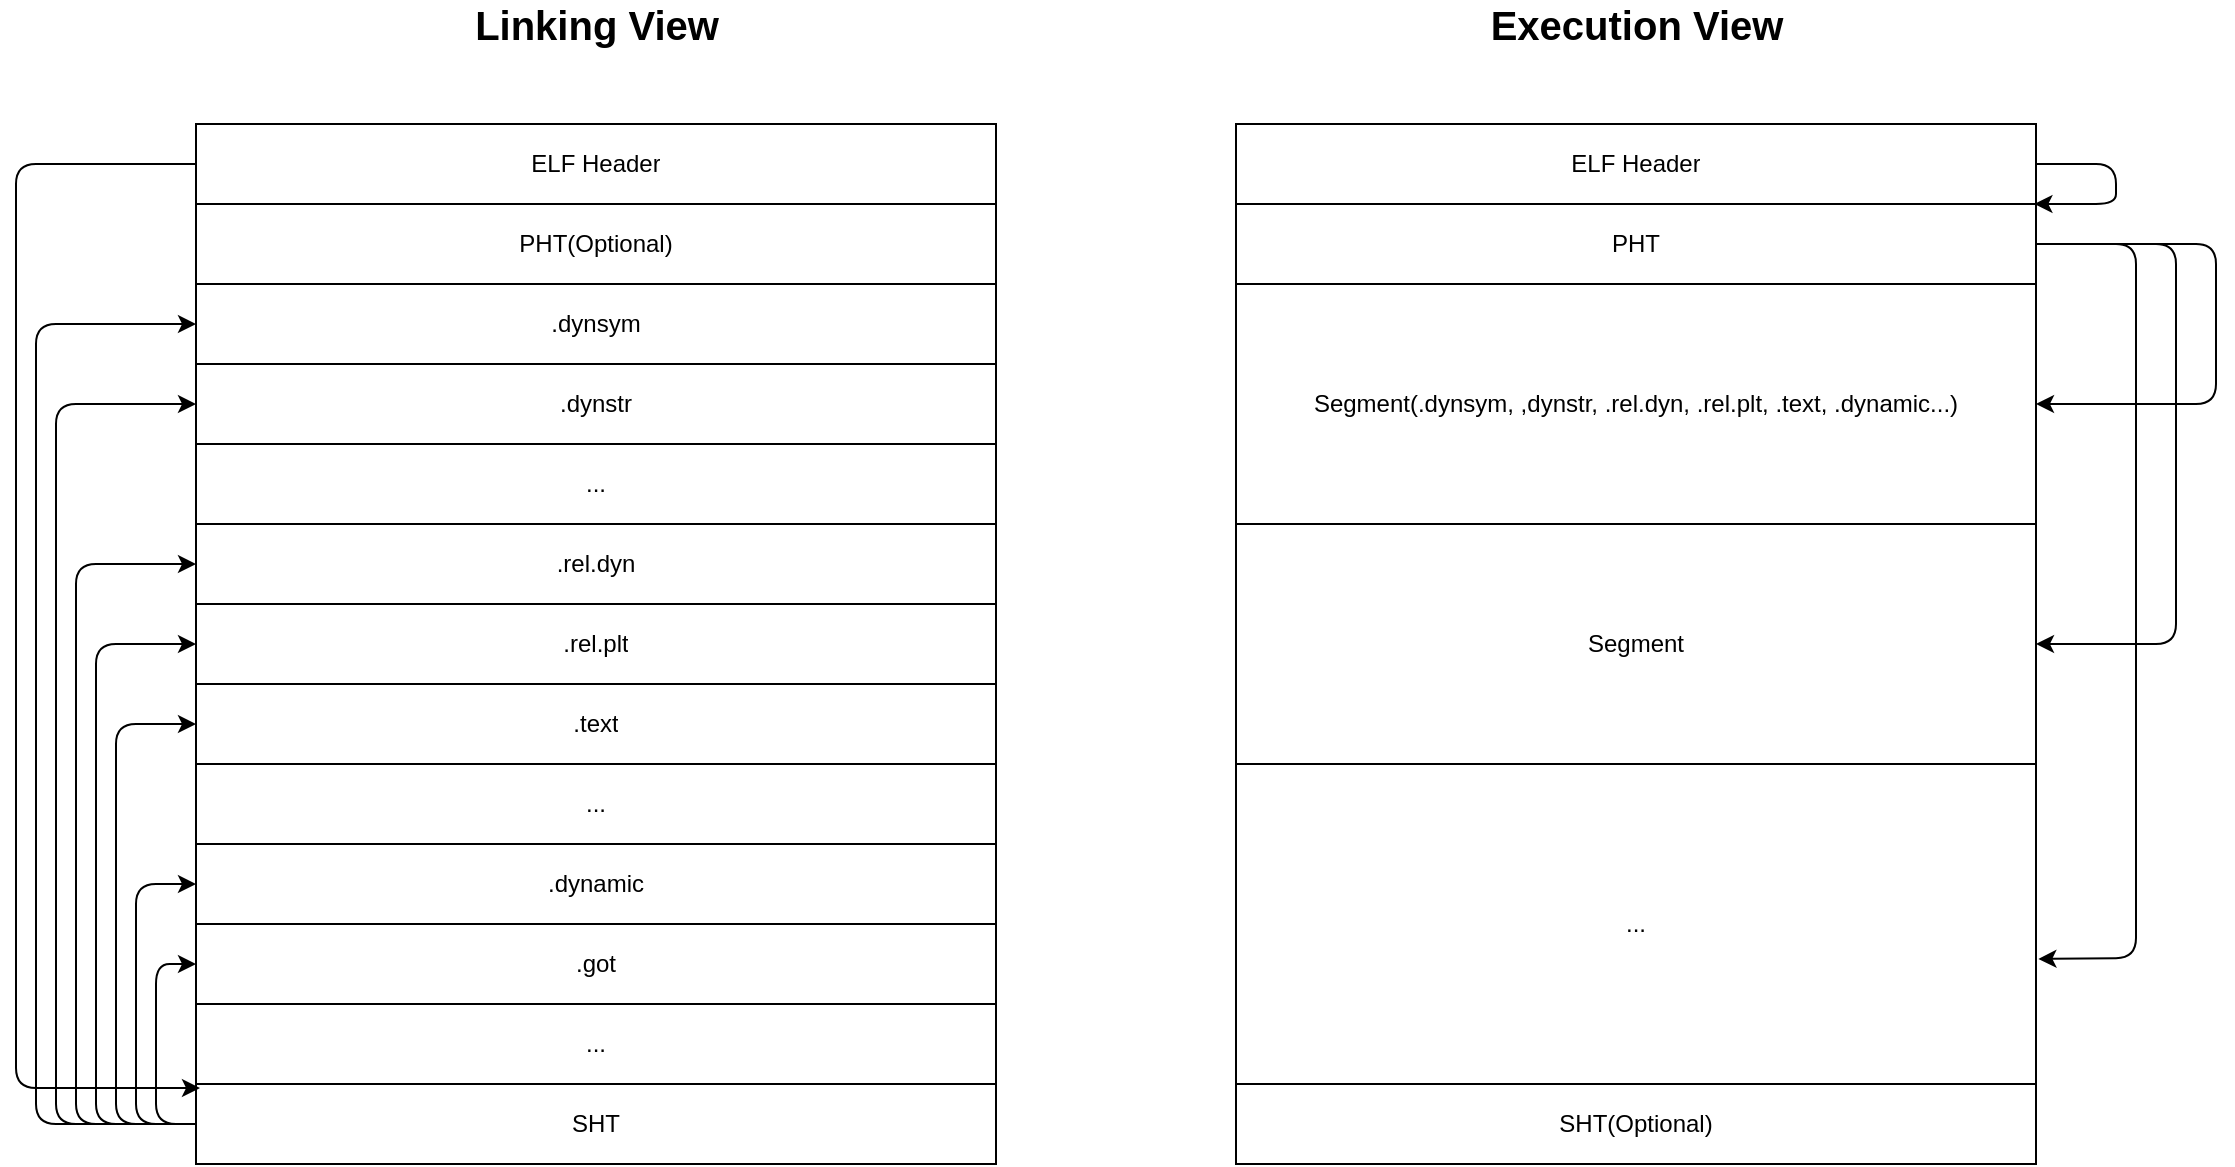 <mxfile version="14.9.2" type="github">
  <diagram id="LHQ_S99ZDGge-Q48gLuW" name="Page-1">
    <mxGraphModel dx="1718" dy="935" grid="1" gridSize="10" guides="1" tooltips="1" connect="1" arrows="1" fold="1" page="1" pageScale="1" pageWidth="1200" pageHeight="1920" math="0" shadow="0">
      <root>
        <mxCell id="0" />
        <mxCell id="1" parent="0" />
        <mxCell id="HuC7r04sQeDn7_vfrIKP-1" value="" style="shape=table;startSize=0;container=1;collapsible=0;childLayout=tableLayout;" vertex="1" parent="1">
          <mxGeometry x="110" y="210" width="400" height="520" as="geometry" />
        </mxCell>
        <mxCell id="HuC7r04sQeDn7_vfrIKP-2" value="" style="shape=partialRectangle;collapsible=0;dropTarget=0;pointerEvents=0;fillColor=none;top=0;left=0;bottom=0;right=0;points=[[0,0.5],[1,0.5]];portConstraint=eastwest;" vertex="1" parent="HuC7r04sQeDn7_vfrIKP-1">
          <mxGeometry width="400" height="40" as="geometry" />
        </mxCell>
        <mxCell id="HuC7r04sQeDn7_vfrIKP-3" value="ELF Header" style="shape=partialRectangle;html=1;whiteSpace=wrap;connectable=0;overflow=hidden;fillColor=none;top=0;left=0;bottom=0;right=0;" vertex="1" parent="HuC7r04sQeDn7_vfrIKP-2">
          <mxGeometry width="400" height="40" as="geometry" />
        </mxCell>
        <mxCell id="HuC7r04sQeDn7_vfrIKP-4" value="" style="shape=partialRectangle;collapsible=0;dropTarget=0;pointerEvents=0;fillColor=none;top=0;left=0;bottom=0;right=0;points=[[0,0.5],[1,0.5]];portConstraint=eastwest;" vertex="1" parent="HuC7r04sQeDn7_vfrIKP-1">
          <mxGeometry y="40" width="400" height="40" as="geometry" />
        </mxCell>
        <mxCell id="HuC7r04sQeDn7_vfrIKP-5" value="PHT(Optional)" style="shape=partialRectangle;html=1;whiteSpace=wrap;connectable=0;overflow=hidden;fillColor=none;top=0;left=0;bottom=0;right=0;" vertex="1" parent="HuC7r04sQeDn7_vfrIKP-4">
          <mxGeometry width="400" height="40" as="geometry" />
        </mxCell>
        <mxCell id="HuC7r04sQeDn7_vfrIKP-6" value="" style="shape=partialRectangle;collapsible=0;dropTarget=0;pointerEvents=0;fillColor=none;top=0;left=0;bottom=0;right=0;points=[[0,0.5],[1,0.5]];portConstraint=eastwest;" vertex="1" parent="HuC7r04sQeDn7_vfrIKP-1">
          <mxGeometry y="80" width="400" height="40" as="geometry" />
        </mxCell>
        <mxCell id="HuC7r04sQeDn7_vfrIKP-7" value=".dynsym" style="shape=partialRectangle;html=1;whiteSpace=wrap;connectable=0;overflow=hidden;fillColor=none;top=0;left=0;bottom=0;right=0;" vertex="1" parent="HuC7r04sQeDn7_vfrIKP-6">
          <mxGeometry width="400" height="40" as="geometry" />
        </mxCell>
        <mxCell id="HuC7r04sQeDn7_vfrIKP-8" value="" style="shape=partialRectangle;collapsible=0;dropTarget=0;pointerEvents=0;fillColor=none;top=0;left=0;bottom=0;right=0;points=[[0,0.5],[1,0.5]];portConstraint=eastwest;" vertex="1" parent="HuC7r04sQeDn7_vfrIKP-1">
          <mxGeometry y="120" width="400" height="40" as="geometry" />
        </mxCell>
        <mxCell id="HuC7r04sQeDn7_vfrIKP-9" value=".dynstr" style="shape=partialRectangle;html=1;whiteSpace=wrap;connectable=0;overflow=hidden;fillColor=none;top=0;left=0;bottom=0;right=0;" vertex="1" parent="HuC7r04sQeDn7_vfrIKP-8">
          <mxGeometry width="400" height="40" as="geometry" />
        </mxCell>
        <mxCell id="HuC7r04sQeDn7_vfrIKP-10" value="" style="shape=partialRectangle;collapsible=0;dropTarget=0;pointerEvents=0;fillColor=none;top=0;left=0;bottom=0;right=0;points=[[0,0.5],[1,0.5]];portConstraint=eastwest;" vertex="1" parent="HuC7r04sQeDn7_vfrIKP-1">
          <mxGeometry y="160" width="400" height="40" as="geometry" />
        </mxCell>
        <mxCell id="HuC7r04sQeDn7_vfrIKP-11" value="..." style="shape=partialRectangle;html=1;whiteSpace=wrap;connectable=0;overflow=hidden;fillColor=none;top=0;left=0;bottom=0;right=0;" vertex="1" parent="HuC7r04sQeDn7_vfrIKP-10">
          <mxGeometry width="400" height="40" as="geometry" />
        </mxCell>
        <mxCell id="HuC7r04sQeDn7_vfrIKP-12" value="" style="shape=partialRectangle;collapsible=0;dropTarget=0;pointerEvents=0;fillColor=none;top=0;left=0;bottom=0;right=0;points=[[0,0.5],[1,0.5]];portConstraint=eastwest;" vertex="1" parent="HuC7r04sQeDn7_vfrIKP-1">
          <mxGeometry y="200" width="400" height="40" as="geometry" />
        </mxCell>
        <mxCell id="HuC7r04sQeDn7_vfrIKP-13" value=".rel.dyn" style="shape=partialRectangle;html=1;whiteSpace=wrap;connectable=0;overflow=hidden;fillColor=none;top=0;left=0;bottom=0;right=0;" vertex="1" parent="HuC7r04sQeDn7_vfrIKP-12">
          <mxGeometry width="400" height="40" as="geometry" />
        </mxCell>
        <mxCell id="HuC7r04sQeDn7_vfrIKP-14" value="" style="shape=partialRectangle;collapsible=0;dropTarget=0;pointerEvents=0;fillColor=none;top=0;left=0;bottom=0;right=0;points=[[0,0.5],[1,0.5]];portConstraint=eastwest;" vertex="1" parent="HuC7r04sQeDn7_vfrIKP-1">
          <mxGeometry y="240" width="400" height="40" as="geometry" />
        </mxCell>
        <mxCell id="HuC7r04sQeDn7_vfrIKP-15" value=".rel.plt" style="shape=partialRectangle;html=1;whiteSpace=wrap;connectable=0;overflow=hidden;fillColor=none;top=0;left=0;bottom=0;right=0;" vertex="1" parent="HuC7r04sQeDn7_vfrIKP-14">
          <mxGeometry width="400" height="40" as="geometry" />
        </mxCell>
        <mxCell id="HuC7r04sQeDn7_vfrIKP-16" value="" style="shape=partialRectangle;collapsible=0;dropTarget=0;pointerEvents=0;fillColor=none;top=0;left=0;bottom=0;right=0;points=[[0,0.5],[1,0.5]];portConstraint=eastwest;" vertex="1" parent="HuC7r04sQeDn7_vfrIKP-1">
          <mxGeometry y="280" width="400" height="40" as="geometry" />
        </mxCell>
        <mxCell id="HuC7r04sQeDn7_vfrIKP-17" value=".text" style="shape=partialRectangle;html=1;whiteSpace=wrap;connectable=0;overflow=hidden;fillColor=none;top=0;left=0;bottom=0;right=0;" vertex="1" parent="HuC7r04sQeDn7_vfrIKP-16">
          <mxGeometry width="400" height="40" as="geometry" />
        </mxCell>
        <mxCell id="HuC7r04sQeDn7_vfrIKP-18" value="" style="shape=partialRectangle;collapsible=0;dropTarget=0;pointerEvents=0;fillColor=none;top=0;left=0;bottom=0;right=0;points=[[0,0.5],[1,0.5]];portConstraint=eastwest;" vertex="1" parent="HuC7r04sQeDn7_vfrIKP-1">
          <mxGeometry y="320" width="400" height="40" as="geometry" />
        </mxCell>
        <mxCell id="HuC7r04sQeDn7_vfrIKP-19" value="..." style="shape=partialRectangle;html=1;whiteSpace=wrap;connectable=0;overflow=hidden;fillColor=none;top=0;left=0;bottom=0;right=0;" vertex="1" parent="HuC7r04sQeDn7_vfrIKP-18">
          <mxGeometry width="400" height="40" as="geometry" />
        </mxCell>
        <mxCell id="HuC7r04sQeDn7_vfrIKP-20" value="" style="shape=partialRectangle;collapsible=0;dropTarget=0;pointerEvents=0;fillColor=none;top=0;left=0;bottom=0;right=0;points=[[0,0.5],[1,0.5]];portConstraint=eastwest;" vertex="1" parent="HuC7r04sQeDn7_vfrIKP-1">
          <mxGeometry y="360" width="400" height="40" as="geometry" />
        </mxCell>
        <mxCell id="HuC7r04sQeDn7_vfrIKP-21" value=".dynamic" style="shape=partialRectangle;html=1;whiteSpace=wrap;connectable=0;overflow=hidden;fillColor=none;top=0;left=0;bottom=0;right=0;" vertex="1" parent="HuC7r04sQeDn7_vfrIKP-20">
          <mxGeometry width="400" height="40" as="geometry" />
        </mxCell>
        <mxCell id="HuC7r04sQeDn7_vfrIKP-22" value="" style="shape=partialRectangle;collapsible=0;dropTarget=0;pointerEvents=0;fillColor=none;top=0;left=0;bottom=0;right=0;points=[[0,0.5],[1,0.5]];portConstraint=eastwest;" vertex="1" parent="HuC7r04sQeDn7_vfrIKP-1">
          <mxGeometry y="400" width="400" height="40" as="geometry" />
        </mxCell>
        <mxCell id="HuC7r04sQeDn7_vfrIKP-23" value=".got" style="shape=partialRectangle;html=1;whiteSpace=wrap;connectable=0;overflow=hidden;fillColor=none;top=0;left=0;bottom=0;right=0;" vertex="1" parent="HuC7r04sQeDn7_vfrIKP-22">
          <mxGeometry width="400" height="40" as="geometry" />
        </mxCell>
        <mxCell id="HuC7r04sQeDn7_vfrIKP-24" value="" style="shape=partialRectangle;collapsible=0;dropTarget=0;pointerEvents=0;fillColor=none;top=0;left=0;bottom=0;right=0;points=[[0,0.5],[1,0.5]];portConstraint=eastwest;" vertex="1" parent="HuC7r04sQeDn7_vfrIKP-1">
          <mxGeometry y="440" width="400" height="40" as="geometry" />
        </mxCell>
        <mxCell id="HuC7r04sQeDn7_vfrIKP-25" value="..." style="shape=partialRectangle;html=1;whiteSpace=wrap;connectable=0;overflow=hidden;fillColor=none;top=0;left=0;bottom=0;right=0;" vertex="1" parent="HuC7r04sQeDn7_vfrIKP-24">
          <mxGeometry width="400" height="40" as="geometry" />
        </mxCell>
        <mxCell id="HuC7r04sQeDn7_vfrIKP-26" value="" style="shape=partialRectangle;collapsible=0;dropTarget=0;pointerEvents=0;fillColor=none;top=0;left=0;bottom=0;right=0;points=[[0,0.5],[1,0.5]];portConstraint=eastwest;" vertex="1" parent="HuC7r04sQeDn7_vfrIKP-1">
          <mxGeometry y="480" width="400" height="40" as="geometry" />
        </mxCell>
        <mxCell id="HuC7r04sQeDn7_vfrIKP-27" value="SHT" style="shape=partialRectangle;html=1;whiteSpace=wrap;connectable=0;overflow=hidden;fillColor=none;top=0;left=0;bottom=0;right=0;" vertex="1" parent="HuC7r04sQeDn7_vfrIKP-26">
          <mxGeometry width="400" height="40" as="geometry" />
        </mxCell>
        <mxCell id="HuC7r04sQeDn7_vfrIKP-104" value="" style="endArrow=classic;html=1;exitX=0;exitY=0.5;exitDx=0;exitDy=0;entryX=0.005;entryY=0.05;entryDx=0;entryDy=0;entryPerimeter=0;" edge="1" parent="HuC7r04sQeDn7_vfrIKP-1" source="HuC7r04sQeDn7_vfrIKP-2" target="HuC7r04sQeDn7_vfrIKP-26">
          <mxGeometry width="50" height="50" relative="1" as="geometry">
            <mxPoint x="-100" y="200" as="sourcePoint" />
            <mxPoint x="-50" y="150" as="targetPoint" />
            <Array as="points">
              <mxPoint x="-90" y="20" />
              <mxPoint x="-90" y="482" />
            </Array>
          </mxGeometry>
        </mxCell>
        <mxCell id="HuC7r04sQeDn7_vfrIKP-105" value="" style="endArrow=classic;html=1;exitX=0;exitY=0.5;exitDx=0;exitDy=0;entryX=0;entryY=0.5;entryDx=0;entryDy=0;" edge="1" parent="HuC7r04sQeDn7_vfrIKP-1" source="HuC7r04sQeDn7_vfrIKP-26" target="HuC7r04sQeDn7_vfrIKP-6">
          <mxGeometry width="50" height="50" relative="1" as="geometry">
            <mxPoint y="640" as="sourcePoint" />
            <mxPoint x="50" y="590" as="targetPoint" />
            <Array as="points">
              <mxPoint x="-80" y="500" />
              <mxPoint x="-80" y="100" />
            </Array>
          </mxGeometry>
        </mxCell>
        <mxCell id="HuC7r04sQeDn7_vfrIKP-106" value="" style="endArrow=classic;html=1;exitX=0;exitY=0.5;exitDx=0;exitDy=0;entryX=0;entryY=0.5;entryDx=0;entryDy=0;" edge="1" parent="HuC7r04sQeDn7_vfrIKP-1" source="HuC7r04sQeDn7_vfrIKP-26" target="HuC7r04sQeDn7_vfrIKP-8">
          <mxGeometry width="50" height="50" relative="1" as="geometry">
            <mxPoint x="-20" y="650" as="sourcePoint" />
            <mxPoint x="30" y="600" as="targetPoint" />
            <Array as="points">
              <mxPoint x="-70" y="500" />
              <mxPoint x="-70" y="140" />
            </Array>
          </mxGeometry>
        </mxCell>
        <mxCell id="HuC7r04sQeDn7_vfrIKP-107" value="" style="endArrow=classic;html=1;exitX=0;exitY=0.5;exitDx=0;exitDy=0;entryX=0;entryY=0.5;entryDx=0;entryDy=0;" edge="1" parent="HuC7r04sQeDn7_vfrIKP-1" source="HuC7r04sQeDn7_vfrIKP-26" target="HuC7r04sQeDn7_vfrIKP-12">
          <mxGeometry width="50" height="50" relative="1" as="geometry">
            <mxPoint x="-50" y="610" as="sourcePoint" />
            <mxPoint y="560" as="targetPoint" />
            <Array as="points">
              <mxPoint x="-60" y="500" />
              <mxPoint x="-60" y="220" />
            </Array>
          </mxGeometry>
        </mxCell>
        <mxCell id="HuC7r04sQeDn7_vfrIKP-108" value="" style="endArrow=classic;html=1;exitX=0;exitY=0.5;exitDx=0;exitDy=0;entryX=0;entryY=0.5;entryDx=0;entryDy=0;" edge="1" parent="HuC7r04sQeDn7_vfrIKP-1" source="HuC7r04sQeDn7_vfrIKP-26" target="HuC7r04sQeDn7_vfrIKP-14">
          <mxGeometry width="50" height="50" relative="1" as="geometry">
            <mxPoint x="60" y="640" as="sourcePoint" />
            <mxPoint x="110" y="590" as="targetPoint" />
            <Array as="points">
              <mxPoint x="-50" y="500" />
              <mxPoint x="-50" y="260" />
            </Array>
          </mxGeometry>
        </mxCell>
        <mxCell id="HuC7r04sQeDn7_vfrIKP-109" value="" style="endArrow=classic;html=1;exitX=0;exitY=0.5;exitDx=0;exitDy=0;entryX=0;entryY=0.5;entryDx=0;entryDy=0;" edge="1" parent="HuC7r04sQeDn7_vfrIKP-1" source="HuC7r04sQeDn7_vfrIKP-26" target="HuC7r04sQeDn7_vfrIKP-16">
          <mxGeometry width="50" height="50" relative="1" as="geometry">
            <mxPoint x="90" y="700" as="sourcePoint" />
            <mxPoint x="140" y="650" as="targetPoint" />
            <Array as="points">
              <mxPoint x="-40" y="500" />
              <mxPoint x="-40" y="300" />
            </Array>
          </mxGeometry>
        </mxCell>
        <mxCell id="HuC7r04sQeDn7_vfrIKP-110" value="" style="endArrow=classic;html=1;exitX=0;exitY=0.5;exitDx=0;exitDy=0;entryX=0;entryY=0.5;entryDx=0;entryDy=0;" edge="1" parent="HuC7r04sQeDn7_vfrIKP-1" source="HuC7r04sQeDn7_vfrIKP-26" target="HuC7r04sQeDn7_vfrIKP-20">
          <mxGeometry width="50" height="50" relative="1" as="geometry">
            <mxPoint x="-20" y="640" as="sourcePoint" />
            <mxPoint x="30" y="590" as="targetPoint" />
            <Array as="points">
              <mxPoint x="-30" y="500" />
              <mxPoint x="-30" y="380" />
            </Array>
          </mxGeometry>
        </mxCell>
        <mxCell id="HuC7r04sQeDn7_vfrIKP-111" value="" style="endArrow=classic;html=1;exitX=0;exitY=0.5;exitDx=0;exitDy=0;entryX=0;entryY=0.5;entryDx=0;entryDy=0;" edge="1" parent="HuC7r04sQeDn7_vfrIKP-1" source="HuC7r04sQeDn7_vfrIKP-26" target="HuC7r04sQeDn7_vfrIKP-22">
          <mxGeometry width="50" height="50" relative="1" as="geometry">
            <mxPoint x="40" y="640" as="sourcePoint" />
            <mxPoint x="90" y="590" as="targetPoint" />
            <Array as="points">
              <mxPoint x="-20" y="500" />
              <mxPoint x="-20" y="420" />
            </Array>
          </mxGeometry>
        </mxCell>
        <mxCell id="HuC7r04sQeDn7_vfrIKP-75" value="" style="shape=table;startSize=0;container=1;collapsible=0;childLayout=tableLayout;" vertex="1" parent="1">
          <mxGeometry x="630" y="210" width="400" height="520" as="geometry" />
        </mxCell>
        <mxCell id="HuC7r04sQeDn7_vfrIKP-76" value="" style="shape=partialRectangle;collapsible=0;dropTarget=0;pointerEvents=0;fillColor=none;top=0;left=0;bottom=0;right=0;points=[[0,0.5],[1,0.5]];portConstraint=eastwest;" vertex="1" parent="HuC7r04sQeDn7_vfrIKP-75">
          <mxGeometry width="400" height="40" as="geometry" />
        </mxCell>
        <mxCell id="HuC7r04sQeDn7_vfrIKP-77" value="ELF Header" style="shape=partialRectangle;html=1;whiteSpace=wrap;connectable=0;overflow=hidden;fillColor=none;top=0;left=0;bottom=0;right=0;" vertex="1" parent="HuC7r04sQeDn7_vfrIKP-76">
          <mxGeometry width="400" height="40" as="geometry" />
        </mxCell>
        <mxCell id="HuC7r04sQeDn7_vfrIKP-78" value="" style="shape=partialRectangle;collapsible=0;dropTarget=0;pointerEvents=0;fillColor=none;top=0;left=0;bottom=0;right=0;points=[[0,0.5],[1,0.5]];portConstraint=eastwest;" vertex="1" parent="HuC7r04sQeDn7_vfrIKP-75">
          <mxGeometry y="40" width="400" height="40" as="geometry" />
        </mxCell>
        <mxCell id="HuC7r04sQeDn7_vfrIKP-79" value="PHT" style="shape=partialRectangle;html=1;whiteSpace=wrap;connectable=0;overflow=hidden;fillColor=none;top=0;left=0;bottom=0;right=0;" vertex="1" parent="HuC7r04sQeDn7_vfrIKP-78">
          <mxGeometry width="400" height="40" as="geometry" />
        </mxCell>
        <mxCell id="HuC7r04sQeDn7_vfrIKP-80" value="" style="shape=partialRectangle;collapsible=0;dropTarget=0;pointerEvents=0;fillColor=none;top=0;left=0;bottom=0;right=0;points=[[0,0.5],[1,0.5]];portConstraint=eastwest;" vertex="1" parent="HuC7r04sQeDn7_vfrIKP-75">
          <mxGeometry y="80" width="400" height="120" as="geometry" />
        </mxCell>
        <mxCell id="HuC7r04sQeDn7_vfrIKP-81" value="Segment(.dynsym, ,dynstr, .rel.dyn, .rel.plt, .text, .dynamic...)" style="shape=partialRectangle;html=1;whiteSpace=wrap;connectable=0;overflow=hidden;fillColor=none;top=0;left=0;bottom=0;right=0;" vertex="1" parent="HuC7r04sQeDn7_vfrIKP-80">
          <mxGeometry width="400" height="120" as="geometry" />
        </mxCell>
        <mxCell id="HuC7r04sQeDn7_vfrIKP-82" value="" style="shape=partialRectangle;collapsible=0;dropTarget=0;pointerEvents=0;fillColor=none;top=0;left=0;bottom=0;right=0;points=[[0,0.5],[1,0.5]];portConstraint=eastwest;" vertex="1" parent="HuC7r04sQeDn7_vfrIKP-75">
          <mxGeometry y="200" width="400" height="120" as="geometry" />
        </mxCell>
        <mxCell id="HuC7r04sQeDn7_vfrIKP-83" value="Segment" style="shape=partialRectangle;html=1;whiteSpace=wrap;connectable=0;overflow=hidden;fillColor=none;top=0;left=0;bottom=0;right=0;" vertex="1" parent="HuC7r04sQeDn7_vfrIKP-82">
          <mxGeometry width="400" height="120" as="geometry" />
        </mxCell>
        <mxCell id="HuC7r04sQeDn7_vfrIKP-84" value="" style="shape=partialRectangle;collapsible=0;dropTarget=0;pointerEvents=0;fillColor=none;top=0;left=0;bottom=0;right=0;points=[[0,0.5],[1,0.5]];portConstraint=eastwest;" vertex="1" parent="HuC7r04sQeDn7_vfrIKP-75">
          <mxGeometry y="320" width="400" height="160" as="geometry" />
        </mxCell>
        <mxCell id="HuC7r04sQeDn7_vfrIKP-85" value="..." style="shape=partialRectangle;html=1;whiteSpace=wrap;connectable=0;overflow=hidden;fillColor=none;top=0;left=0;bottom=0;right=0;" vertex="1" parent="HuC7r04sQeDn7_vfrIKP-84">
          <mxGeometry width="400" height="160" as="geometry" />
        </mxCell>
        <mxCell id="HuC7r04sQeDn7_vfrIKP-100" value="" style="shape=partialRectangle;collapsible=0;dropTarget=0;pointerEvents=0;fillColor=none;top=0;left=0;bottom=0;right=0;points=[[0,0.5],[1,0.5]];portConstraint=eastwest;" vertex="1" parent="HuC7r04sQeDn7_vfrIKP-75">
          <mxGeometry y="480" width="400" height="40" as="geometry" />
        </mxCell>
        <mxCell id="HuC7r04sQeDn7_vfrIKP-101" value="SHT(Optional)" style="shape=partialRectangle;html=1;whiteSpace=wrap;connectable=0;overflow=hidden;fillColor=none;top=0;left=0;bottom=0;right=0;" vertex="1" parent="HuC7r04sQeDn7_vfrIKP-100">
          <mxGeometry width="400" height="40" as="geometry" />
        </mxCell>
        <mxCell id="HuC7r04sQeDn7_vfrIKP-112" value="" style="endArrow=classic;html=1;exitX=1;exitY=0.5;exitDx=0;exitDy=0;entryX=0.998;entryY=0;entryDx=0;entryDy=0;entryPerimeter=0;" edge="1" parent="HuC7r04sQeDn7_vfrIKP-75" source="HuC7r04sQeDn7_vfrIKP-76" target="HuC7r04sQeDn7_vfrIKP-78">
          <mxGeometry width="50" height="50" relative="1" as="geometry">
            <mxPoint x="-180" y="650" as="sourcePoint" />
            <mxPoint x="460" y="100" as="targetPoint" />
            <Array as="points">
              <mxPoint x="440" y="20" />
              <mxPoint x="440" y="40" />
            </Array>
          </mxGeometry>
        </mxCell>
        <mxCell id="HuC7r04sQeDn7_vfrIKP-113" value="" style="endArrow=classic;html=1;exitX=1;exitY=0.5;exitDx=0;exitDy=0;entryX=1;entryY=0.5;entryDx=0;entryDy=0;" edge="1" parent="HuC7r04sQeDn7_vfrIKP-75" source="HuC7r04sQeDn7_vfrIKP-78" target="HuC7r04sQeDn7_vfrIKP-80">
          <mxGeometry width="50" height="50" relative="1" as="geometry">
            <mxPoint x="460" y="190" as="sourcePoint" />
            <mxPoint x="510" y="140" as="targetPoint" />
            <Array as="points">
              <mxPoint x="490" y="60" />
              <mxPoint x="490" y="140" />
            </Array>
          </mxGeometry>
        </mxCell>
        <mxCell id="HuC7r04sQeDn7_vfrIKP-114" value="" style="endArrow=classic;html=1;exitX=1;exitY=0.5;exitDx=0;exitDy=0;entryX=1;entryY=0.5;entryDx=0;entryDy=0;" edge="1" parent="HuC7r04sQeDn7_vfrIKP-75" source="HuC7r04sQeDn7_vfrIKP-78" target="HuC7r04sQeDn7_vfrIKP-82">
          <mxGeometry width="50" height="50" relative="1" as="geometry">
            <mxPoint x="450" y="300" as="sourcePoint" />
            <mxPoint x="500" y="250" as="targetPoint" />
            <Array as="points">
              <mxPoint x="470" y="60" />
              <mxPoint x="470" y="260" />
            </Array>
          </mxGeometry>
        </mxCell>
        <mxCell id="HuC7r04sQeDn7_vfrIKP-115" value="" style="endArrow=classic;html=1;exitX=1;exitY=0.5;exitDx=0;exitDy=0;entryX=1.003;entryY=0.609;entryDx=0;entryDy=0;entryPerimeter=0;" edge="1" parent="HuC7r04sQeDn7_vfrIKP-75" source="HuC7r04sQeDn7_vfrIKP-78" target="HuC7r04sQeDn7_vfrIKP-84">
          <mxGeometry width="50" height="50" relative="1" as="geometry">
            <mxPoint x="440" y="380" as="sourcePoint" />
            <mxPoint x="490" y="330" as="targetPoint" />
            <Array as="points">
              <mxPoint x="450" y="60" />
              <mxPoint x="450" y="417" />
            </Array>
          </mxGeometry>
        </mxCell>
        <mxCell id="HuC7r04sQeDn7_vfrIKP-102" value="&lt;font style=&quot;font-size: 20px&quot;&gt;&lt;b&gt;Linking View&lt;/b&gt;&lt;/font&gt;" style="text;html=1;align=center;verticalAlign=middle;resizable=0;points=[];autosize=1;strokeColor=none;" vertex="1" parent="1">
          <mxGeometry x="240" y="150" width="140" height="20" as="geometry" />
        </mxCell>
        <mxCell id="HuC7r04sQeDn7_vfrIKP-103" value="&lt;font style=&quot;font-size: 20px&quot;&gt;&lt;b&gt;Execution View&lt;/b&gt;&lt;/font&gt;" style="text;html=1;align=center;verticalAlign=middle;resizable=0;points=[];autosize=1;strokeColor=none;" vertex="1" parent="1">
          <mxGeometry x="750" y="150" width="160" height="20" as="geometry" />
        </mxCell>
      </root>
    </mxGraphModel>
  </diagram>
</mxfile>
